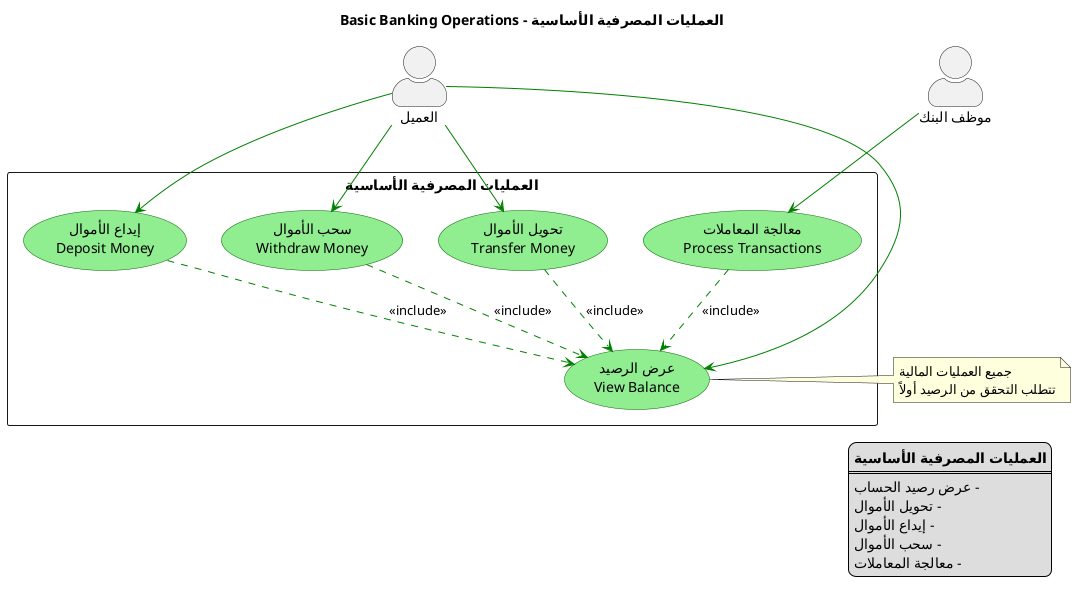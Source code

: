 @startuml Banking Operations Use Cases

skinparam actorStyle awesome
skinparam usecase {
  BackgroundColor LightGreen
  BorderColor DarkGreen
  ArrowColor Green
}

title "العمليات المصرفية الأساسية - Basic Banking Operations"

actor "العميل" as customer
actor "موظف البنك" as staff

rectangle "العمليات المصرفية الأساسية" {
  usecase "عرض الرصيد\nView Balance" as UC2
  usecase "تحويل الأموال\nTransfer Money" as UC3
  usecase "إيداع الأموال\nDeposit Money" as UC4
  usecase "سحب الأموال\nWithdraw Money" as UC5
  usecase "معالجة المعاملات\nProcess Transactions" as UC8
}

customer --> UC2
customer --> UC3
customer --> UC4
customer --> UC5

staff --> UC8

UC3 ..> UC2 : <<include>>
UC4 ..> UC2 : <<include>>
UC5 ..> UC2 : <<include>>
UC8 ..> UC2 : <<include>>

note right of UC2
  جميع العمليات المالية
  تتطلب التحقق من الرصيد أولاً
end note

legend right
  **العمليات المصرفية الأساسية**
  ====
  - عرض رصيد الحساب
  - تحويل الأموال
  - إيداع الأموال
  - سحب الأموال
  - معالجة المعاملات
endlegend

@enduml 